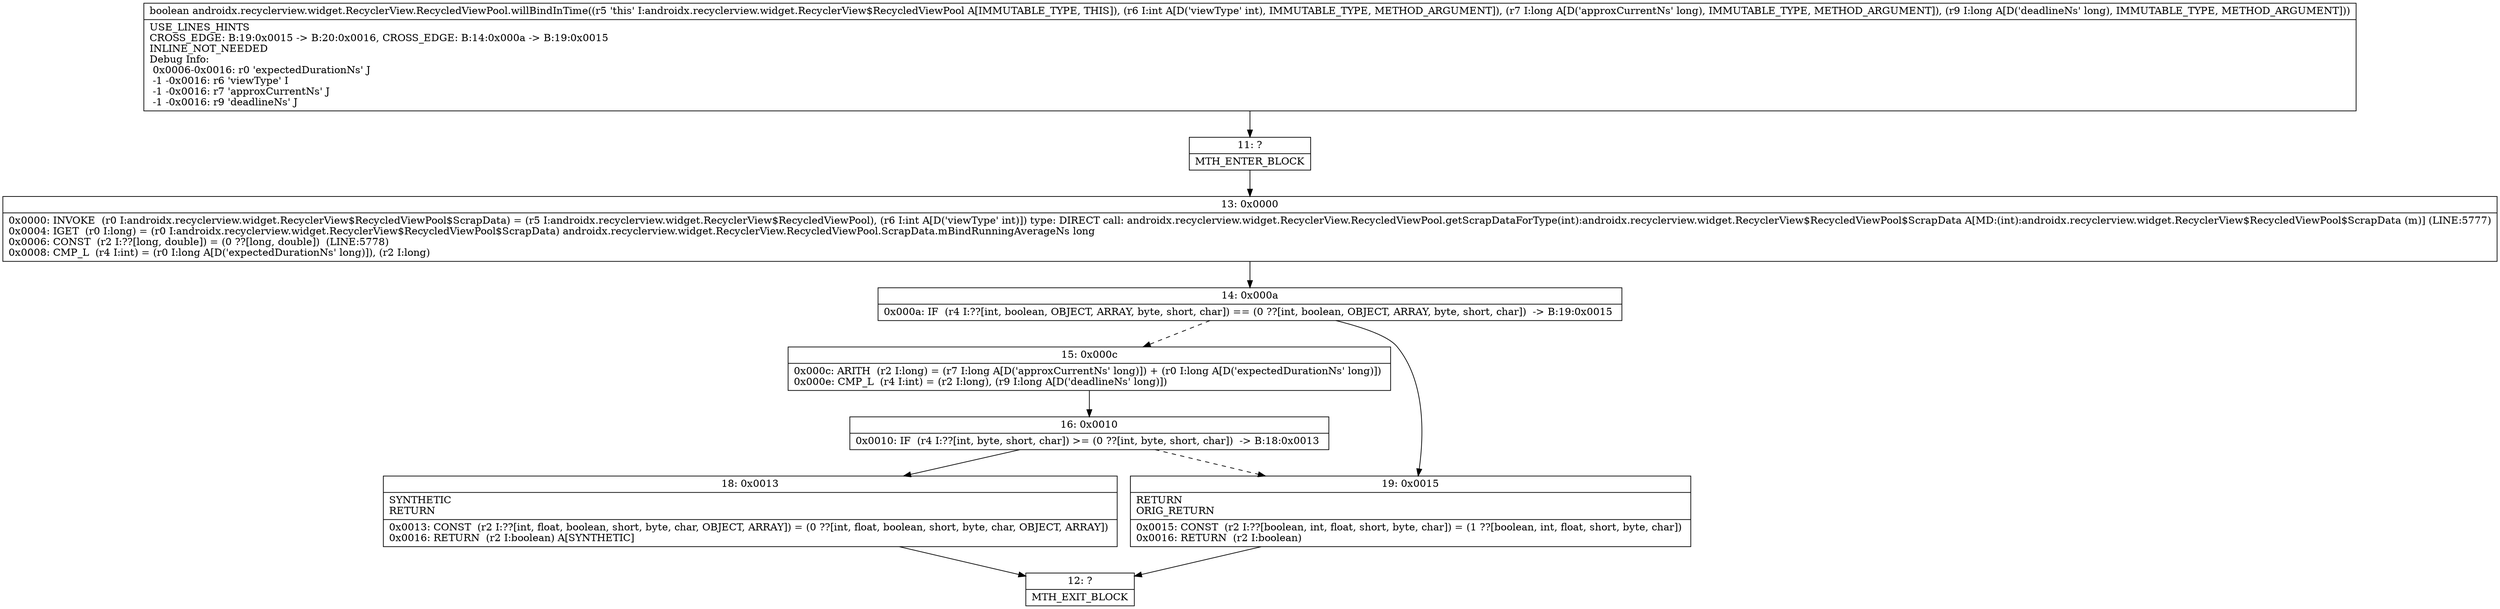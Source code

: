 digraph "CFG forandroidx.recyclerview.widget.RecyclerView.RecycledViewPool.willBindInTime(IJJ)Z" {
Node_11 [shape=record,label="{11\:\ ?|MTH_ENTER_BLOCK\l}"];
Node_13 [shape=record,label="{13\:\ 0x0000|0x0000: INVOKE  (r0 I:androidx.recyclerview.widget.RecyclerView$RecycledViewPool$ScrapData) = (r5 I:androidx.recyclerview.widget.RecyclerView$RecycledViewPool), (r6 I:int A[D('viewType' int)]) type: DIRECT call: androidx.recyclerview.widget.RecyclerView.RecycledViewPool.getScrapDataForType(int):androidx.recyclerview.widget.RecyclerView$RecycledViewPool$ScrapData A[MD:(int):androidx.recyclerview.widget.RecyclerView$RecycledViewPool$ScrapData (m)] (LINE:5777)\l0x0004: IGET  (r0 I:long) = (r0 I:androidx.recyclerview.widget.RecyclerView$RecycledViewPool$ScrapData) androidx.recyclerview.widget.RecyclerView.RecycledViewPool.ScrapData.mBindRunningAverageNs long \l0x0006: CONST  (r2 I:??[long, double]) = (0 ??[long, double])  (LINE:5778)\l0x0008: CMP_L  (r4 I:int) = (r0 I:long A[D('expectedDurationNs' long)]), (r2 I:long) \l}"];
Node_14 [shape=record,label="{14\:\ 0x000a|0x000a: IF  (r4 I:??[int, boolean, OBJECT, ARRAY, byte, short, char]) == (0 ??[int, boolean, OBJECT, ARRAY, byte, short, char])  \-\> B:19:0x0015 \l}"];
Node_15 [shape=record,label="{15\:\ 0x000c|0x000c: ARITH  (r2 I:long) = (r7 I:long A[D('approxCurrentNs' long)]) + (r0 I:long A[D('expectedDurationNs' long)]) \l0x000e: CMP_L  (r4 I:int) = (r2 I:long), (r9 I:long A[D('deadlineNs' long)]) \l}"];
Node_16 [shape=record,label="{16\:\ 0x0010|0x0010: IF  (r4 I:??[int, byte, short, char]) \>= (0 ??[int, byte, short, char])  \-\> B:18:0x0013 \l}"];
Node_18 [shape=record,label="{18\:\ 0x0013|SYNTHETIC\lRETURN\l|0x0013: CONST  (r2 I:??[int, float, boolean, short, byte, char, OBJECT, ARRAY]) = (0 ??[int, float, boolean, short, byte, char, OBJECT, ARRAY]) \l0x0016: RETURN  (r2 I:boolean) A[SYNTHETIC]\l}"];
Node_12 [shape=record,label="{12\:\ ?|MTH_EXIT_BLOCK\l}"];
Node_19 [shape=record,label="{19\:\ 0x0015|RETURN\lORIG_RETURN\l|0x0015: CONST  (r2 I:??[boolean, int, float, short, byte, char]) = (1 ??[boolean, int, float, short, byte, char]) \l0x0016: RETURN  (r2 I:boolean) \l}"];
MethodNode[shape=record,label="{boolean androidx.recyclerview.widget.RecyclerView.RecycledViewPool.willBindInTime((r5 'this' I:androidx.recyclerview.widget.RecyclerView$RecycledViewPool A[IMMUTABLE_TYPE, THIS]), (r6 I:int A[D('viewType' int), IMMUTABLE_TYPE, METHOD_ARGUMENT]), (r7 I:long A[D('approxCurrentNs' long), IMMUTABLE_TYPE, METHOD_ARGUMENT]), (r9 I:long A[D('deadlineNs' long), IMMUTABLE_TYPE, METHOD_ARGUMENT]))  | USE_LINES_HINTS\lCROSS_EDGE: B:19:0x0015 \-\> B:20:0x0016, CROSS_EDGE: B:14:0x000a \-\> B:19:0x0015\lINLINE_NOT_NEEDED\lDebug Info:\l  0x0006\-0x0016: r0 'expectedDurationNs' J\l  \-1 \-0x0016: r6 'viewType' I\l  \-1 \-0x0016: r7 'approxCurrentNs' J\l  \-1 \-0x0016: r9 'deadlineNs' J\l}"];
MethodNode -> Node_11;Node_11 -> Node_13;
Node_13 -> Node_14;
Node_14 -> Node_15[style=dashed];
Node_14 -> Node_19;
Node_15 -> Node_16;
Node_16 -> Node_18;
Node_16 -> Node_19[style=dashed];
Node_18 -> Node_12;
Node_19 -> Node_12;
}

